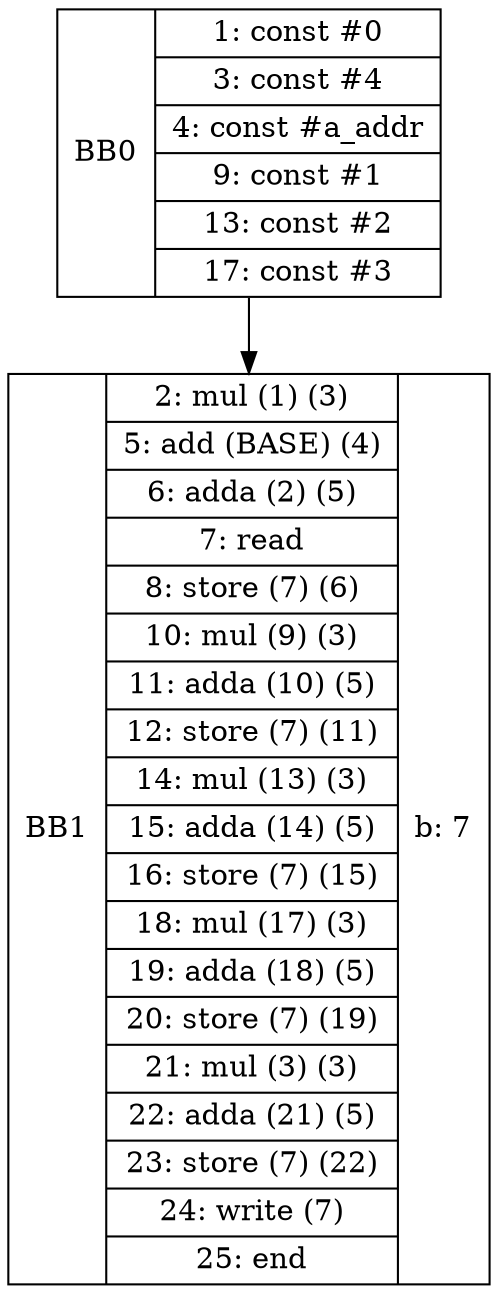 digraph G {
bb0 [shape=record, label="<b>BB0 | {1: const #0|3: const #4|4: const #a_addr|9: const #1|13: const #2|17: const #3}"];
bb1 [shape=record, label="<b>BB1 | {2: mul (1) (3)|5: add (BASE) (4)|6: adda (2) (5)|7: read|8: store (7) (6)|10: mul (9) (3)|11: adda (10) (5)|12: store (7) (11)|14: mul (13) (3)|15: adda (14) (5)|16: store (7) (15)|18: mul (17) (3)|19: adda (18) (5)|20: store (7) (19)|21: mul (3) (3)|22: adda (21) (5)|23: store (7) (22)|24: write (7)|25: end}| {b: 7}"];
bb0:s -> bb1:n ;
}